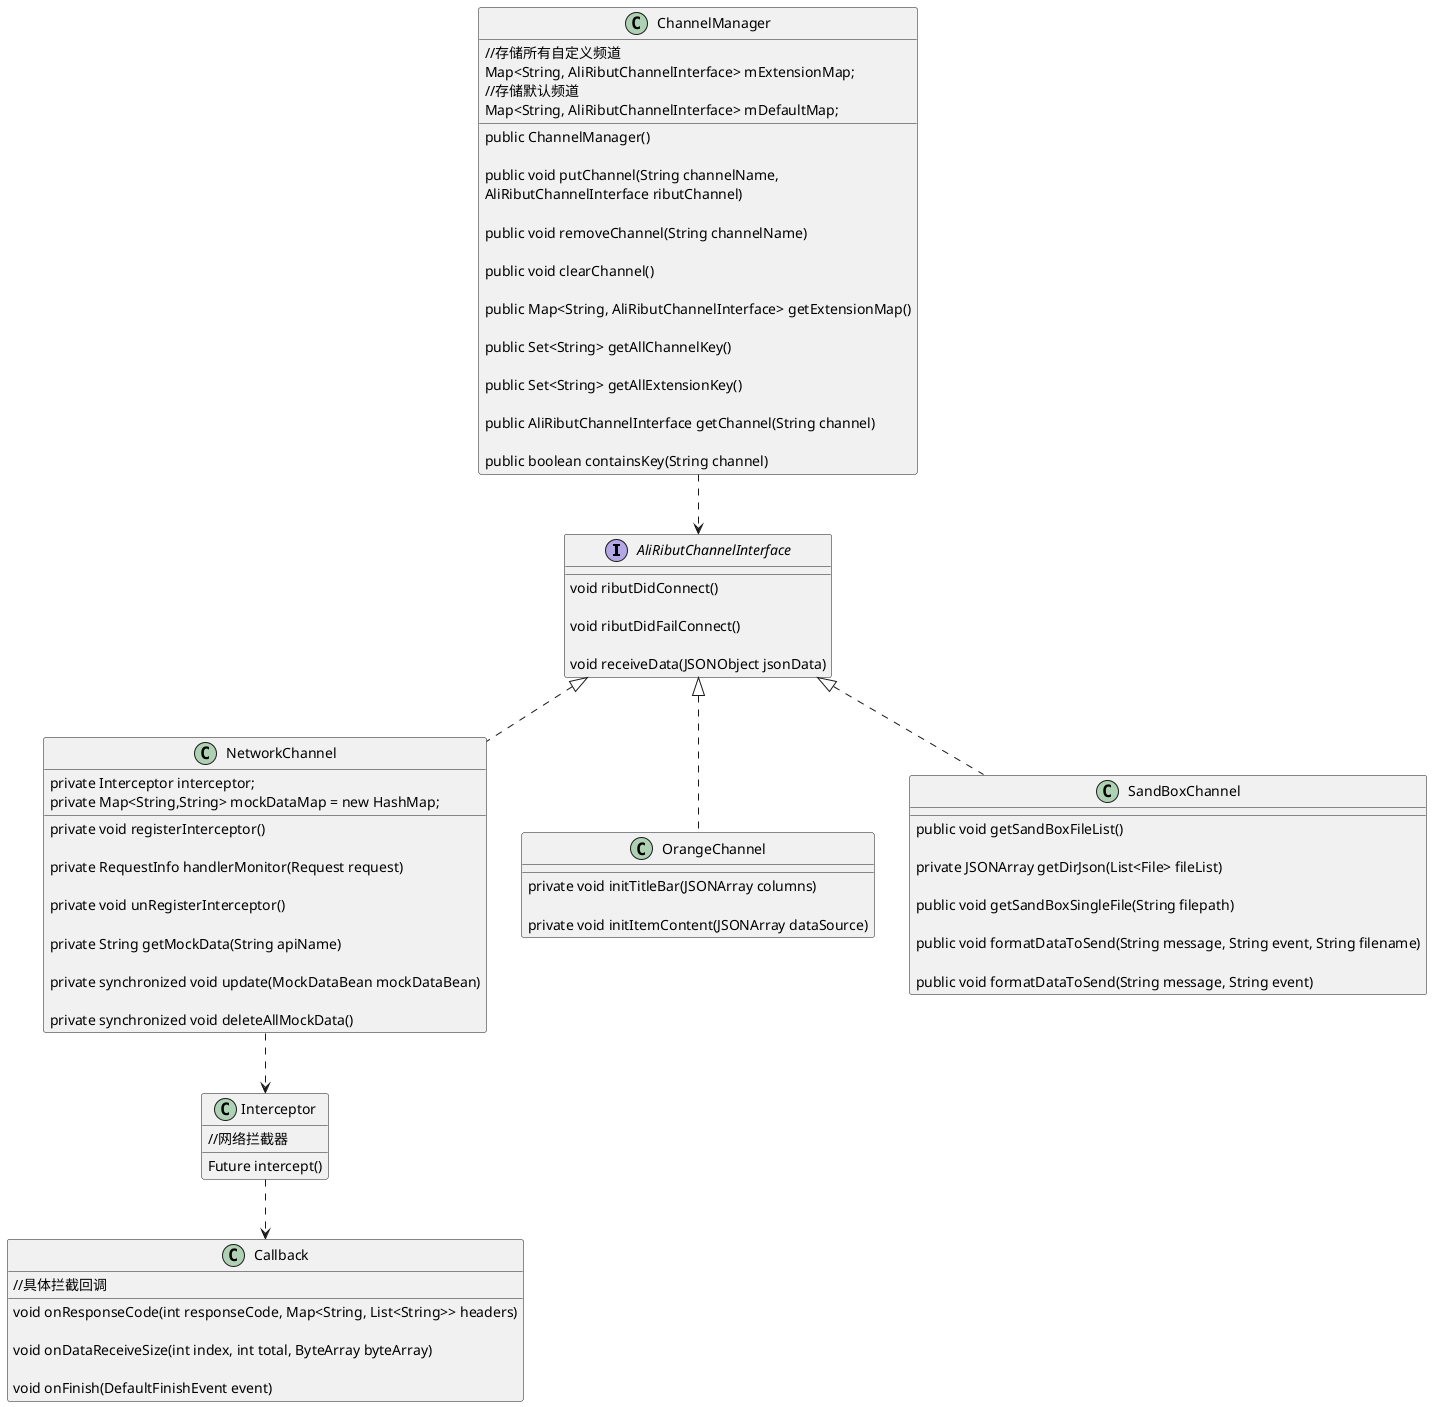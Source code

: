 @startuml
'https://plantuml.com/sequence-diagram
AliRibutChannelInterface <|.. NetworkChannel
AliRibutChannelInterface <|.. OrangeChannel
AliRibutChannelInterface <|.. SandBoxChannel

NetworkChannel ..> Interceptor
Interceptor ..> Callback

ChannelManager ..> AliRibutChannelInterface

interface AliRibutChannelInterface{
    void ributDidConnect()

    void ributDidFailConnect()

    void receiveData(JSONObject jsonData)
}

class ChannelManager{
    //存储所有自定义频道
    Map<String, AliRibutChannelInterface> mExtensionMap;
    //存储默认频道
    Map<String, AliRibutChannelInterface> mDefaultMap;
    public ChannelManager()

    public void putChannel(String channelName,
     AliRibutChannelInterface ributChannel)

    public void removeChannel(String channelName)

    public void clearChannel()

    public Map<String, AliRibutChannelInterface> getExtensionMap()

    public Set<String> getAllChannelKey()

    public Set<String> getAllExtensionKey()

    public AliRibutChannelInterface getChannel(String channel)

    public boolean containsKey(String channel)
}

class NetworkChannel {
    private Interceptor interceptor;
    private Map<String,String> mockDataMap = new HashMap;

    private void registerInterceptor()

    private RequestInfo handlerMonitor(Request request)

    private void unRegisterInterceptor()

    private String getMockData(String apiName)

    private synchronized void update(MockDataBean mockDataBean)

    private synchronized void deleteAllMockData()
}

class OrangeChannel {
    private void initTitleBar(JSONArray columns)

    private void initItemContent(JSONArray dataSource)
}

class SandBoxChannel{
    public void getSandBoxFileList()

    private JSONArray getDirJson(List<File> fileList)

    public void getSandBoxSingleFile(String filepath)

    public void formatDataToSend(String message, String event, String filename)

    public void formatDataToSend(String message, String event)
}

class Interceptor{
   //网络拦截器
   Future intercept()
}

class Callback{
    //具体拦截回调
    void onResponseCode(int responseCode, Map<String, List<String>> headers)

    void onDataReceiveSize(int index, int total, ByteArray byteArray)

    void onFinish(DefaultFinishEvent event)
}
@enduml